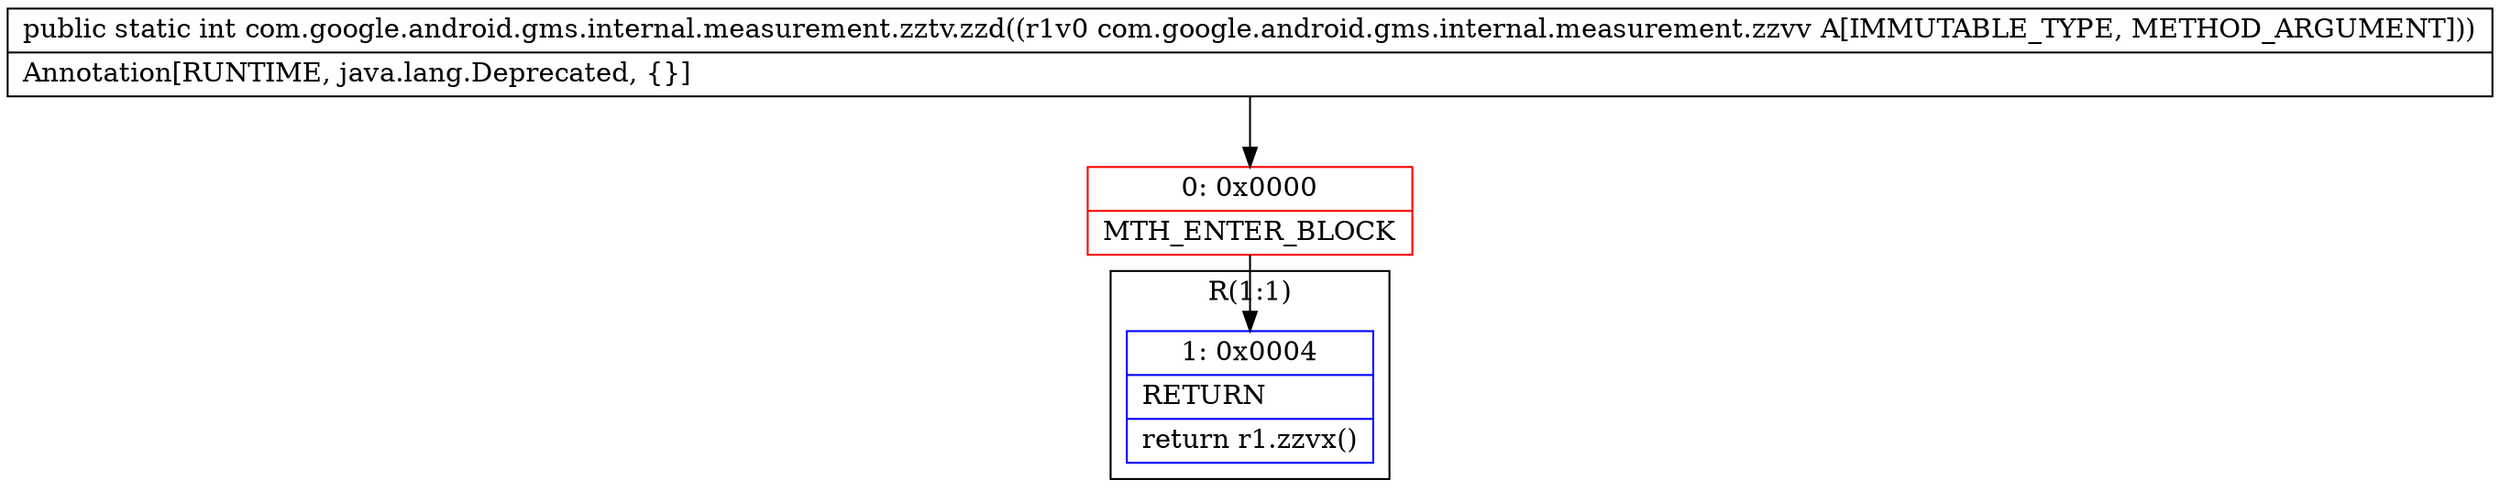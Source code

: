 digraph "CFG forcom.google.android.gms.internal.measurement.zztv.zzd(Lcom\/google\/android\/gms\/internal\/measurement\/zzvv;)I" {
subgraph cluster_Region_90282279 {
label = "R(1:1)";
node [shape=record,color=blue];
Node_1 [shape=record,label="{1\:\ 0x0004|RETURN\l|return r1.zzvx()\l}"];
}
Node_0 [shape=record,color=red,label="{0\:\ 0x0000|MTH_ENTER_BLOCK\l}"];
MethodNode[shape=record,label="{public static int com.google.android.gms.internal.measurement.zztv.zzd((r1v0 com.google.android.gms.internal.measurement.zzvv A[IMMUTABLE_TYPE, METHOD_ARGUMENT]))  | Annotation[RUNTIME, java.lang.Deprecated, \{\}]\l}"];
MethodNode -> Node_0;
Node_0 -> Node_1;
}


